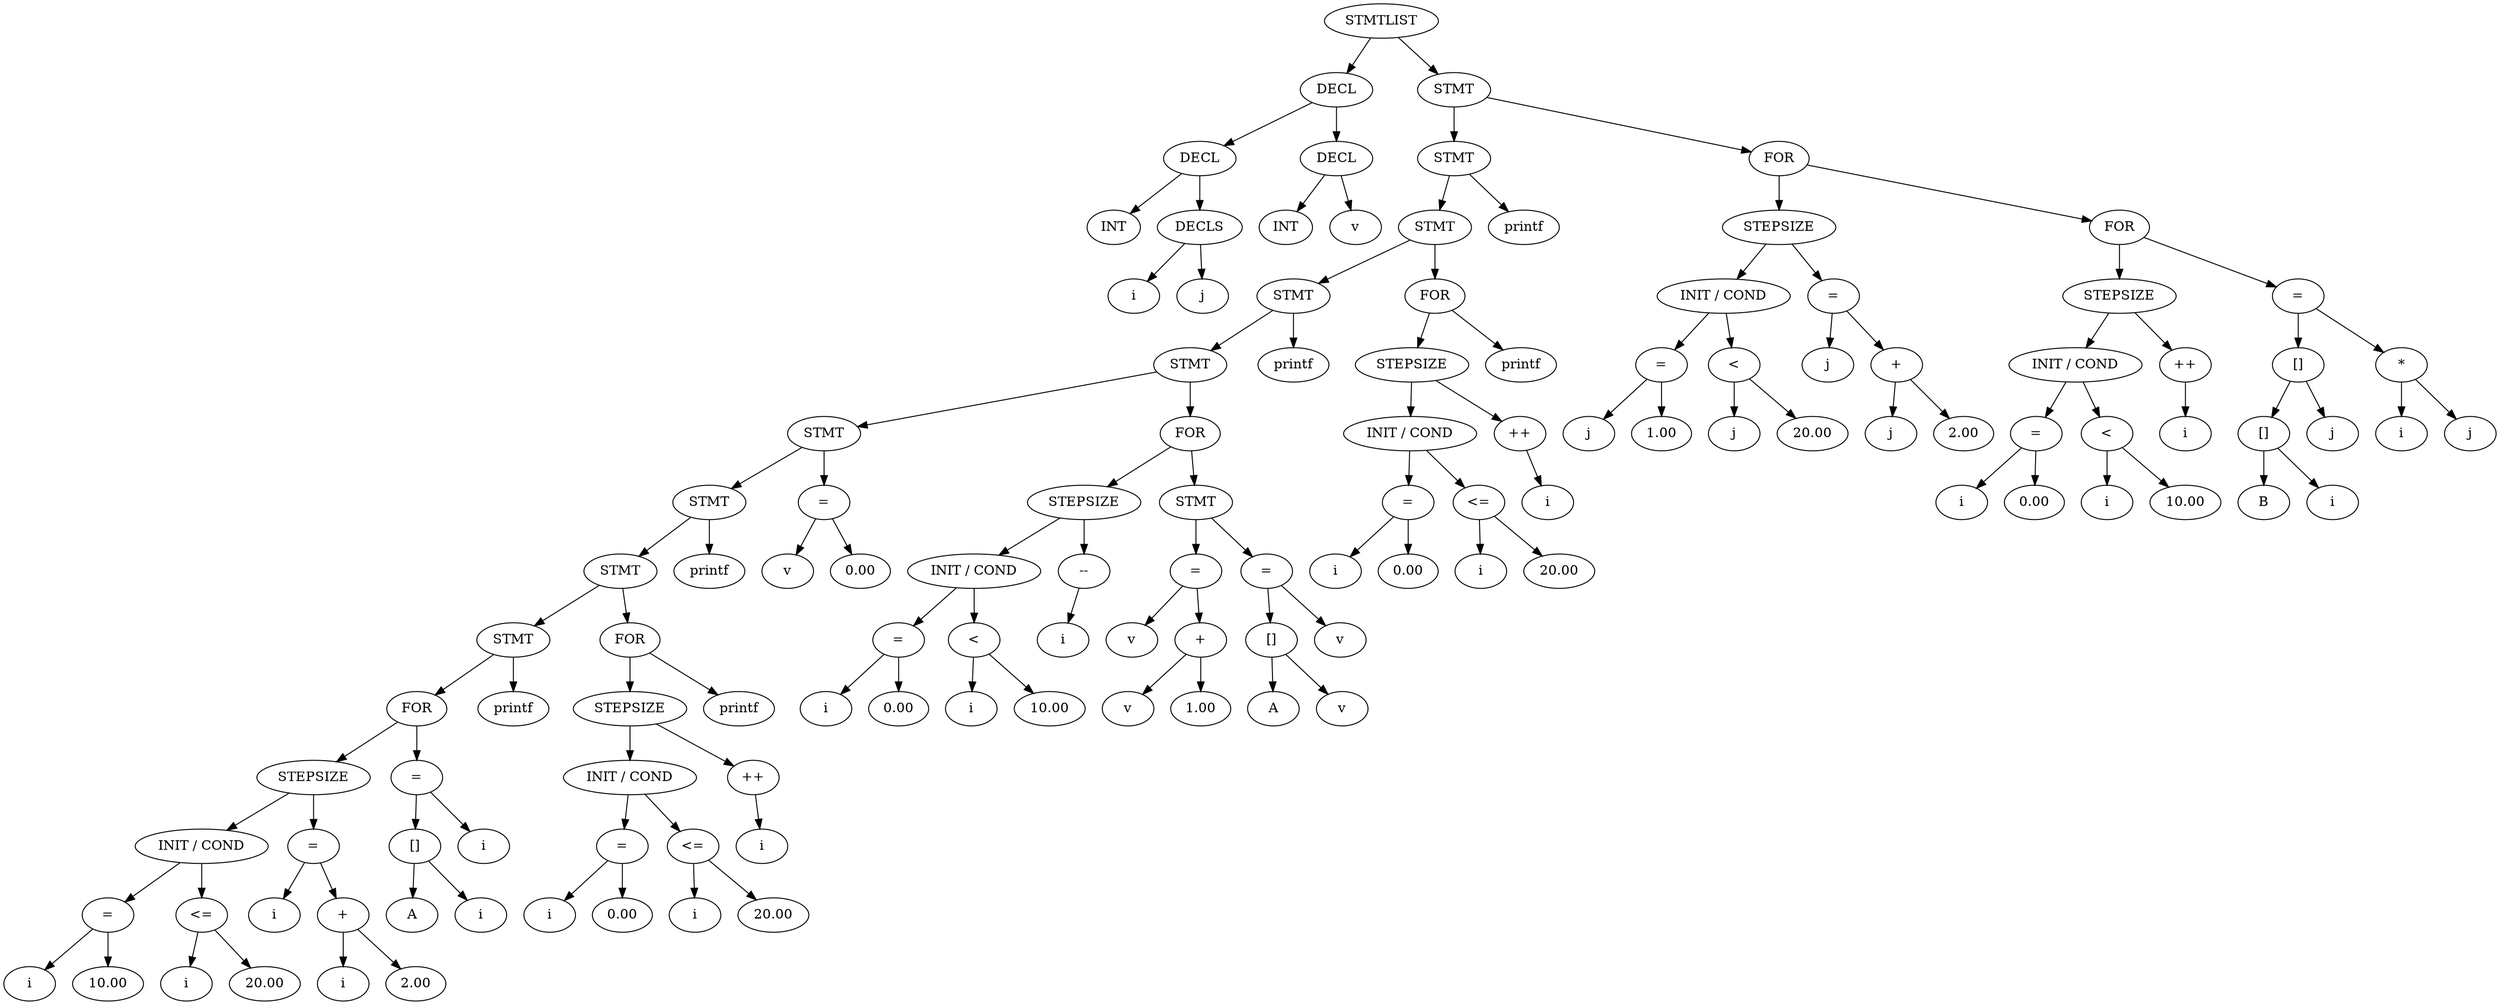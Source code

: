 digraph tree {
 1 [label="STMTLIST"];
 1 -> 2;
 2 [label="DECL"];
 2 -> 4;
 4 [label="DECL"];
 4 -> 8;
 8 [label="INT"];
 4 -> 9;
 9 [label="DECLS"];
 9 -> 18;
 18 [label="i"];
 9 -> 19;
 19 [label="j"];
 2 -> 5;
 5 [label="DECL"];
 5 -> 10;
 10 [label="INT"];
 5 -> 11;
 11 [label="v"];
 1 -> 3;
 3 [label="STMT"];
 3 -> 6;
 6 [label="STMT"];
 6 -> 12;
 12 [label="STMT"];
 12 -> 24;
 24 [label="STMT"];
 24 -> 48;
 48 [label="STMT"];
 48 -> 96;
 96 [label="STMT"];
 96 -> 192;
 192 [label="STMT"];
 192 -> 384;
 384 [label="STMT"];
 384 -> 768;
 768 [label="STMT"];
 768 -> 1536;
 1536 [label="FOR"];
 1536 -> 3072;
 3072 [label="STEPSIZE"];
 3072 -> 6144;
 6144 [label="INIT / COND"];
 6144 -> 12288;
 12288 [label="="];
 12288 -> 24576;
 24576 [label="i"];
 12288 -> 24577;
 24577 [label="10.00"];
 6144 -> 12289;
 12289 [label="<="];
 12289 -> 24578;
 24578 [label="i"];
 12289 -> 24579;
 24579 [label="20.00"];
 3072 -> 6145;
 6145 [label="="];
 6145 -> 12290;
 12290 [label="i"];
 6145 -> 12291;
 12291 [label="+"];
 12291 -> 24582;
 24582 [label="i"];
 12291 -> 24583;
 24583 [label="2.00"];
 1536 -> 3073;
 3073 [label="="];
 3073 -> 6146;
 6146 [label="[]"];
 6146 -> 12292;
 12292 [label="A"];
 6146 -> 12293;
 12293 [label="i"];
 3073 -> 6147;
 6147 [label="i"];
 768 -> 1537;
 1537 [label="printf"];
 384 -> 769;
 769 [label="FOR"];
 769 -> 1538;
 1538 [label="STEPSIZE"];
 1538 -> 3076;
 3076 [label="INIT / COND"];
 3076 -> 6152;
 6152 [label="="];
 6152 -> 12304;
 12304 [label="i"];
 6152 -> 12305;
 12305 [label="0.00"];
 3076 -> 6153;
 6153 [label="<="];
 6153 -> 12306;
 12306 [label="i"];
 6153 -> 12307;
 12307 [label="20.00"];
 1538 -> 3077;
 3077 [label="++"];
 3077 -> 6154;
 6154 [label="i"];
 769 -> 1539;
 1539 [label="printf"];
 192 -> 385;
 385 [label="printf"];
 96 -> 193;
 193 [label="="];
 193 -> 386;
 386 [label="v"];
 193 -> 387;
 387 [label="0.00"];
 48 -> 97;
 97 [label="FOR"];
 97 -> 194;
 194 [label="STEPSIZE"];
 194 -> 388;
 388 [label="INIT / COND"];
 388 -> 776;
 776 [label="="];
 776 -> 1552;
 1552 [label="i"];
 776 -> 1553;
 1553 [label="0.00"];
 388 -> 777;
 777 [label="<"];
 777 -> 1554;
 1554 [label="i"];
 777 -> 1555;
 1555 [label="10.00"];
 194 -> 389;
 389 [label="--"];
 389 -> 779;
 779 [label="i"];
 97 -> 195;
 195 [label="STMT"];
 195 -> 390;
 390 [label="="];
 390 -> 780;
 780 [label="v"];
 390 -> 781;
 781 [label="+"];
 781 -> 1562;
 1562 [label="v"];
 781 -> 1563;
 1563 [label="1.00"];
 195 -> 391;
 391 [label="="];
 391 -> 782;
 782 [label="[]"];
 782 -> 1564;
 1564 [label="A"];
 782 -> 1565;
 1565 [label="v"];
 391 -> 783;
 783 [label="v"];
 24 -> 49;
 49 [label="printf"];
 12 -> 25;
 25 [label="FOR"];
 25 -> 50;
 50 [label="STEPSIZE"];
 50 -> 100;
 100 [label="INIT / COND"];
 100 -> 200;
 200 [label="="];
 200 -> 400;
 400 [label="i"];
 200 -> 401;
 401 [label="0.00"];
 100 -> 201;
 201 [label="<="];
 201 -> 402;
 402 [label="i"];
 201 -> 403;
 403 [label="20.00"];
 50 -> 101;
 101 [label="++"];
 101 -> 202;
 202 [label="i"];
 25 -> 51;
 51 [label="printf"];
 6 -> 13;
 13 [label="printf"];
 3 -> 7;
 7 [label="FOR"];
 7 -> 14;
 14 [label="STEPSIZE"];
 14 -> 28;
 28 [label="INIT / COND"];
 28 -> 56;
 56 [label="="];
 56 -> 112;
 112 [label="j"];
 56 -> 113;
 113 [label="1.00"];
 28 -> 57;
 57 [label="<"];
 57 -> 114;
 114 [label="j"];
 57 -> 115;
 115 [label="20.00"];
 14 -> 29;
 29 [label="="];
 29 -> 58;
 58 [label="j"];
 29 -> 59;
 59 [label="+"];
 59 -> 118;
 118 [label="j"];
 59 -> 119;
 119 [label="2.00"];
 7 -> 15;
 15 [label="FOR"];
 15 -> 30;
 30 [label="STEPSIZE"];
 30 -> 60;
 60 [label="INIT / COND"];
 60 -> 120;
 120 [label="="];
 120 -> 240;
 240 [label="i"];
 120 -> 241;
 241 [label="0.00"];
 60 -> 121;
 121 [label="<"];
 121 -> 242;
 242 [label="i"];
 121 -> 243;
 243 [label="10.00"];
 30 -> 61;
 61 [label="++"];
 61 -> 122;
 122 [label="i"];
 15 -> 31;
 31 [label="="];
 31 -> 62;
 62 [label="[]"];
 62 -> 124;
 124 [label="[]"];
 124 -> 248;
 248 [label="B"];
 124 -> 249;
 249 [label="i"];
 62 -> 125;
 125 [label="j"];
 31 -> 63;
 63 [label="*"];
 63 -> 126;
 126 [label="i"];
 63 -> 127;
 127 [label="j"];
}
